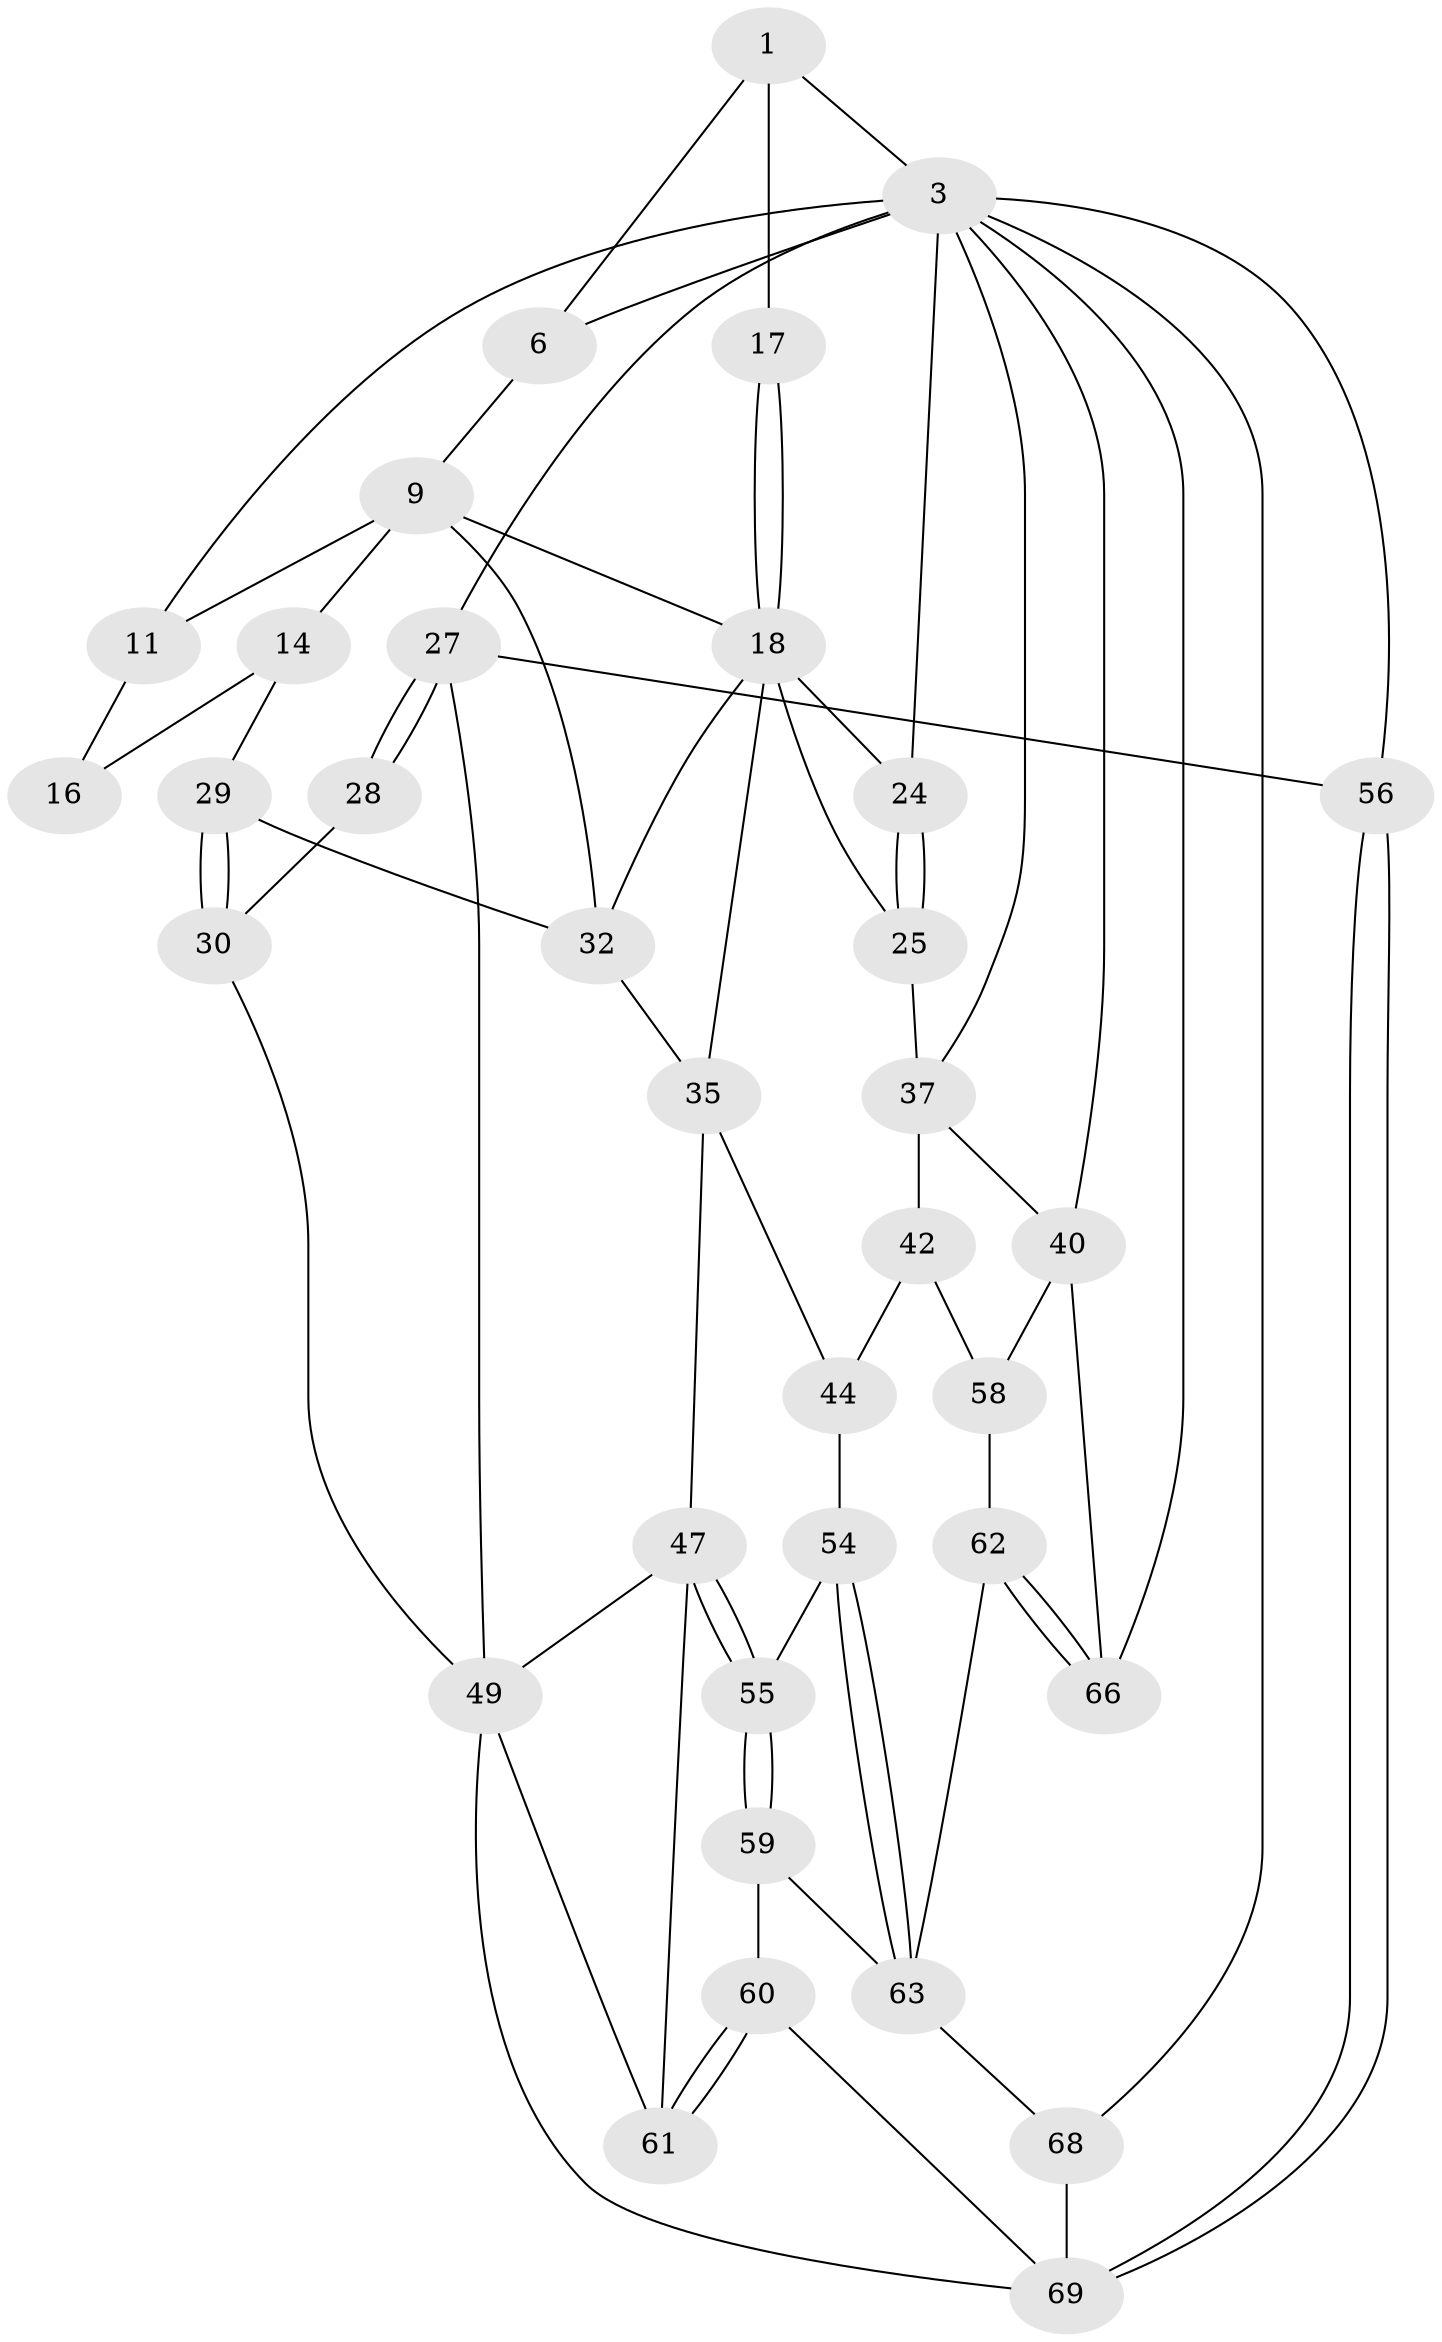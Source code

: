 // original degree distribution, {3: 0.04285714285714286, 5: 0.5285714285714286, 6: 0.21428571428571427, 4: 0.21428571428571427}
// Generated by graph-tools (version 1.1) at 2025/16/03/09/25 04:16:55]
// undirected, 35 vertices, 72 edges
graph export_dot {
graph [start="1"]
  node [color=gray90,style=filled];
  1 [pos="+0.6005489659894953+0",super="+2+7"];
  3 [pos="+1+0",super="+4+23+39"];
  6 [pos="+0.4455902185295865+0",super="+8"];
  9 [pos="+0.44483630777343836+0.11030842435301753",super="+10+21"];
  11 [pos="+0.17257292083674097+0",super="+12"];
  14 [pos="+0.2973393330744757+0.2869750818741629",super="+15"];
  16 [pos="+0.2303782552697458+0.3052192639954944"];
  17 [pos="+0.6584091088770021+0.2028223276381103"];
  18 [pos="+0.6400169426201274+0.2843918552160413",super="+19"];
  24 [pos="+0.8761555412867188+0.3037144442295195"];
  25 [pos="+0.7430951425568214+0.5114835511871308"];
  27 [pos="+0+0.41945957301487874",super="+50"];
  28 [pos="+0.1196083906005789+0.3844343236189678",super="+31"];
  29 [pos="+0.23892439665953072+0.4527924933810218",super="+34"];
  30 [pos="+0.1401779894375984+0.5510011761763194",super="+46"];
  32 [pos="+0.48657531496091155+0.5313574917395246",super="+33"];
  35 [pos="+0.6529877227439191+0.5362241016477471",super="+36"];
  37 [pos="+1+0.2791296727649287",super="+38+41"];
  40 [pos="+1+1",super="+57"];
  42 [pos="+0.8619921081083133+0.6200572343177508",super="+43"];
  44 [pos="+0.7407970825580722+0.7487265559668024",super="+45"];
  47 [pos="+0.5103476300248699+0.7384059254777829",super="+48"];
  49 [pos="+0.25670389975208757+0.7387020051418087",super="+51"];
  54 [pos="+0.6213230311511427+0.8011244322467682"];
  55 [pos="+0.5550917739309801+0.7879218246123788"];
  56 [pos="+0+1"];
  58 [pos="+0.9078242291073371+0.8228235628118918"];
  59 [pos="+0.49243745087225727+0.9066141460007793"];
  60 [pos="+0.45159886799217763+0.9366083029988416"];
  61 [pos="+0.44513306066782826+0.9306523460132388"];
  62 [pos="+0.7175649290293357+0.9244694666928193"];
  63 [pos="+0.6467663361403461+0.8574129131092486",super="+65"];
  66 [pos="+0.7240860039297542+1"];
  68 [pos="+0.6529284897282298+1"];
  69 [pos="+0.3116271443251008+1",super="+70"];
  1 -- 3;
  1 -- 17 [weight=2];
  1 -- 6;
  3 -- 6;
  3 -- 56 [weight=2];
  3 -- 27;
  3 -- 11 [weight=2];
  3 -- 24;
  3 -- 37;
  3 -- 66;
  3 -- 68;
  3 -- 40;
  6 -- 9;
  9 -- 11;
  9 -- 14 [weight=2];
  9 -- 32;
  9 -- 18;
  11 -- 16;
  14 -- 16;
  14 -- 29;
  17 -- 18;
  17 -- 18;
  18 -- 24;
  18 -- 32;
  18 -- 35;
  18 -- 25;
  24 -- 25;
  24 -- 25;
  25 -- 37;
  27 -- 28 [weight=2];
  27 -- 28;
  27 -- 56;
  27 -- 49;
  28 -- 30;
  29 -- 30 [weight=2];
  29 -- 30;
  29 -- 32;
  30 -- 49;
  32 -- 35;
  35 -- 44;
  35 -- 47;
  37 -- 42 [weight=2];
  37 -- 40;
  40 -- 58;
  40 -- 66;
  42 -- 58;
  42 -- 44;
  44 -- 54;
  47 -- 55;
  47 -- 55;
  47 -- 49;
  47 -- 61;
  49 -- 69;
  49 -- 61;
  54 -- 55;
  54 -- 63;
  54 -- 63;
  55 -- 59;
  55 -- 59;
  56 -- 69;
  56 -- 69;
  58 -- 62;
  59 -- 60;
  59 -- 63;
  60 -- 61;
  60 -- 61;
  60 -- 69;
  62 -- 63;
  62 -- 66;
  62 -- 66;
  63 -- 68;
  68 -- 69;
}

